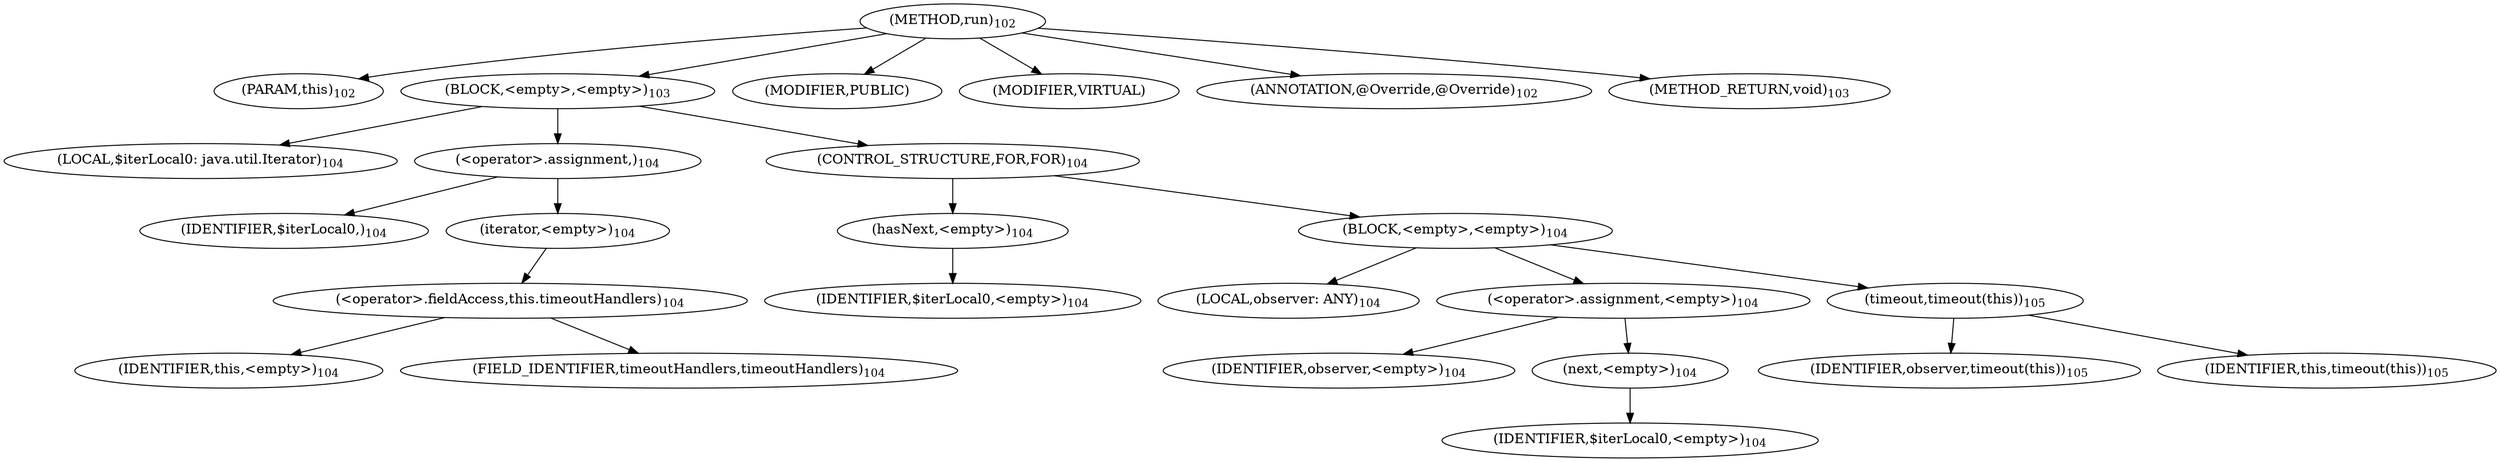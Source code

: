 digraph "run" {  
"109" [label = <(METHOD,run)<SUB>102</SUB>> ]
"12" [label = <(PARAM,this)<SUB>102</SUB>> ]
"110" [label = <(BLOCK,&lt;empty&gt;,&lt;empty&gt;)<SUB>103</SUB>> ]
"111" [label = <(LOCAL,$iterLocal0: java.util.Iterator)<SUB>104</SUB>> ]
"112" [label = <(&lt;operator&gt;.assignment,)<SUB>104</SUB>> ]
"113" [label = <(IDENTIFIER,$iterLocal0,)<SUB>104</SUB>> ]
"114" [label = <(iterator,&lt;empty&gt;)<SUB>104</SUB>> ]
"115" [label = <(&lt;operator&gt;.fieldAccess,this.timeoutHandlers)<SUB>104</SUB>> ]
"116" [label = <(IDENTIFIER,this,&lt;empty&gt;)<SUB>104</SUB>> ]
"117" [label = <(FIELD_IDENTIFIER,timeoutHandlers,timeoutHandlers)<SUB>104</SUB>> ]
"118" [label = <(CONTROL_STRUCTURE,FOR,FOR)<SUB>104</SUB>> ]
"119" [label = <(hasNext,&lt;empty&gt;)<SUB>104</SUB>> ]
"120" [label = <(IDENTIFIER,$iterLocal0,&lt;empty&gt;)<SUB>104</SUB>> ]
"121" [label = <(BLOCK,&lt;empty&gt;,&lt;empty&gt;)<SUB>104</SUB>> ]
"122" [label = <(LOCAL,observer: ANY)<SUB>104</SUB>> ]
"123" [label = <(&lt;operator&gt;.assignment,&lt;empty&gt;)<SUB>104</SUB>> ]
"124" [label = <(IDENTIFIER,observer,&lt;empty&gt;)<SUB>104</SUB>> ]
"125" [label = <(next,&lt;empty&gt;)<SUB>104</SUB>> ]
"126" [label = <(IDENTIFIER,$iterLocal0,&lt;empty&gt;)<SUB>104</SUB>> ]
"127" [label = <(timeout,timeout(this))<SUB>105</SUB>> ]
"128" [label = <(IDENTIFIER,observer,timeout(this))<SUB>105</SUB>> ]
"11" [label = <(IDENTIFIER,this,timeout(this))<SUB>105</SUB>> ]
"129" [label = <(MODIFIER,PUBLIC)> ]
"130" [label = <(MODIFIER,VIRTUAL)> ]
"131" [label = <(ANNOTATION,@Override,@Override)<SUB>102</SUB>> ]
"132" [label = <(METHOD_RETURN,void)<SUB>103</SUB>> ]
  "109" -> "12" 
  "109" -> "110" 
  "109" -> "129" 
  "109" -> "130" 
  "109" -> "131" 
  "109" -> "132" 
  "110" -> "111" 
  "110" -> "112" 
  "110" -> "118" 
  "112" -> "113" 
  "112" -> "114" 
  "114" -> "115" 
  "115" -> "116" 
  "115" -> "117" 
  "118" -> "119" 
  "118" -> "121" 
  "119" -> "120" 
  "121" -> "122" 
  "121" -> "123" 
  "121" -> "127" 
  "123" -> "124" 
  "123" -> "125" 
  "125" -> "126" 
  "127" -> "128" 
  "127" -> "11" 
}
